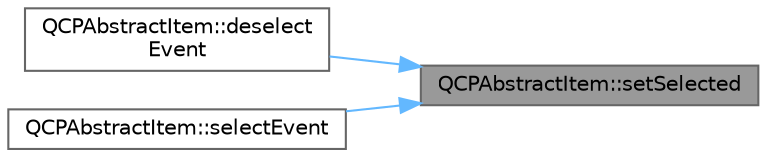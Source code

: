digraph "QCPAbstractItem::setSelected"
{
 // LATEX_PDF_SIZE
  bgcolor="transparent";
  edge [fontname=Helvetica,fontsize=10,labelfontname=Helvetica,labelfontsize=10];
  node [fontname=Helvetica,fontsize=10,shape=box,height=0.2,width=0.4];
  rankdir="RL";
  Node1 [label="QCPAbstractItem::setSelected",height=0.2,width=0.4,color="gray40", fillcolor="grey60", style="filled", fontcolor="black",tooltip=" "];
  Node1 -> Node2 [dir="back",color="steelblue1",style="solid"];
  Node2 [label="QCPAbstractItem::deselect\lEvent",height=0.2,width=0.4,color="grey40", fillcolor="white", style="filled",URL="$class_q_c_p_abstract_item.html#af9093798cb07a861dcc73f93ca16c0c1",tooltip=" "];
  Node1 -> Node3 [dir="back",color="steelblue1",style="solid"];
  Node3 [label="QCPAbstractItem::selectEvent",height=0.2,width=0.4,color="grey40", fillcolor="white", style="filled",URL="$class_q_c_p_abstract_item.html#aa4b969c58797f39c9c0b6c07c7869d17",tooltip=" "];
}
